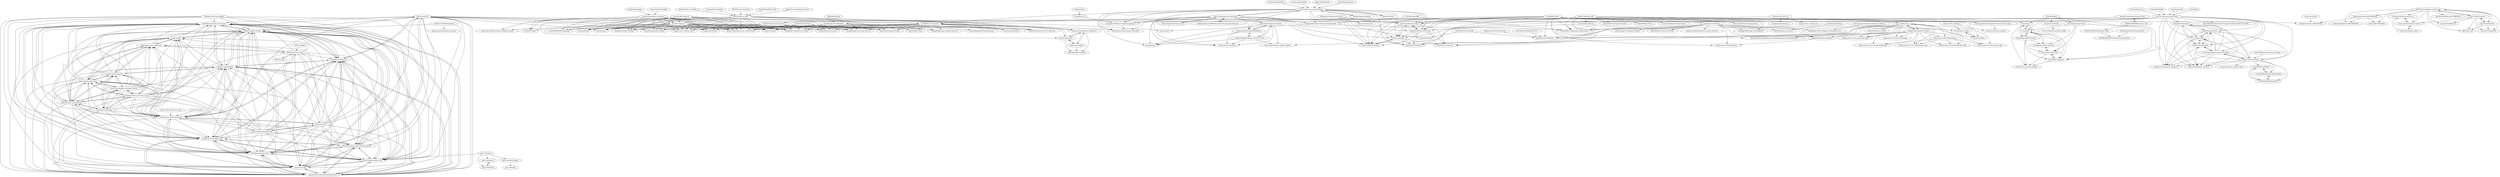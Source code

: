 digraph G {
"deckgo/deckdeckgo" -> "jayehernandez/letra-extension" ["e"=1]
"XRPLF/xrpl-dev-portal" -> "xrplevm/node"
"XRPLF/xrpl-dev-portal" -> "ripple/opensource.ripple.com"
"XRPLF/xrpl-dev-portal" -> "phantom/deep-link-demo-app"
"XRPLF/xrpl-dev-portal" -> "XRPLF/xrpl.js" ["e"=1]
"XRPLF/xrpl-dev-portal" -> "AcalaNetwork/acala-evm-dev-docs"
"XRPLF/xrpl-dev-portal" -> "stellar/scaffold-soroban"
"XRPLF/xrpl-dev-portal" -> "moonbeam-foundation/moonbeam-docs"
"XRPLF/xrpl-dev-portal" -> "crustio/crust-wiki"
"XRPLF/xrpl-dev-portal" -> "gear-foundation/gear-wiki"
"XRPLF/xrpl-dev-portal" -> "AstarNetwork/astar-docs"
"XRPLF/xrpl-dev-portal" -> "Phala-Network/ai-agent-template-openai"
"XRPLF/xrpl-dev-portal" -> "UniqueNetwork/unique_docs"
"XRPLF/xrpl-dev-portal" -> "stacks-sbtc/sbtc"
"XRPLF/xrpl-dev-portal" -> "scroll-tech/scroll-documentation"
"XRPLF/xrpl-dev-portal" -> "moondance-labs/tanssi"
"mathsman5133/coc.py" -> "ClashKingInc/ClashKingBot"
"mathsman5133/coc.py" -> "clashperk/clashofclans.js"
"mathsman5133/coc.py" -> "wpmjones/coc_sample_bot"
"twostraws/ShaderKit" -> "eleev/swiftui-new-metal-shaders" ["e"=1]
"eleev/uicollectionview-layouts-kit" -> "eleev/swiftui-new-metal-shaders"
"eleev/uicollectionview-layouts-kit" -> "transybao1393/face-recognition-pipeline"
"eleev/uicollectionview-layouts-kit" -> "YuraSidorets/NLog.Targets.ActiveMQ"
"eleev/uicollectionview-layouts-kit" -> "Sniddl/discord-commits"
"eleev/uicollectionview-layouts-kit" -> "Abregud/All-Chains-EthereumX-Sniping-Bot"
"eleev/uicollectionview-layouts-kit" -> "eleev/compositional-layouts-kit" ["e"=1]
"eleev/uicollectionview-layouts-kit" -> "amitassaraf/python-hooks"
"eleev/uicollectionview-layouts-kit" -> "Exohayvan/atsuko"
"eleev/uicollectionview-layouts-kit" -> "cofrisdsd/iLoveGrabbers"
"eleev/uicollectionview-layouts-kit" -> "unilit-io/libltc20-indexer"
"eleev/uicollectionview-layouts-kit" -> "kishikawakatsumi/IBPCollectionViewCompositionalLayout" ["e"=1]
"eleev/uicollectionview-layouts-kit" -> "jackyangzzh/XR-Design-Handbook"
"eleev/uicollectionview-layouts-kit" -> "luisnquin/senv"
"eleev/uicollectionview-layouts-kit" -> "okanyildiz/MySecurityArticle"
"eleev/uicollectionview-layouts-kit" -> "llsyyds/lightweight-rate-limiter"
"bifrost-io/bifrost" -> "Phala-Network/ai-agent-template-openai"
"bifrost-io/bifrost" -> "crustio/crust-wiki"
"bifrost-io/bifrost" -> "UniqueNetwork/unique_docs"
"bifrost-io/bifrost" -> "moonbeam-foundation/moonbeam-docs"
"bifrost-io/bifrost" -> "gear-foundation/gear-wiki"
"bifrost-io/bifrost" -> "AcalaNetwork/acala-evm-dev-docs"
"bifrost-io/bifrost" -> "AstarNetwork/astar-docs"
"bifrost-io/bifrost" -> "moondance-labs/tanssi"
"bifrost-io/bifrost" -> "gapy/Crash_Predictor_2023"
"bifrost-io/bifrost" -> "ZiavedRebug/AolaS-Grabber"
"bifrost-io/bifrost" -> "wo1fsea/yapre"
"bifrost-io/bifrost" -> "nogamexe/FlStudio"
"bifrost-io/bifrost" -> "lhns/fs2-compress"
"bifrost-io/bifrost" -> "stellar/scaffold-soroban"
"bifrost-io/bifrost" -> "qvisten12/jetbrains-new-ui-dark-theme"
"eleev/compositional-layouts-kit" -> "eleev/uicollectionview-layouts-kit" ["e"=1]
"Dark-Moon-X/DarkMoonV1.0.3" -> "jge162/Action-Workflows" ["e"=1]
"XRPLF/rippled" -> "XRPLF/xrpl-dev-portal" ["e"=1]
"kishikawakatsumi/IBPCollectionViewCompositionalLayout" -> "eleev/uicollectionview-layouts-kit" ["e"=1]
"Illegal-Services/Illegal_Services" -> "DXVVAY/Xvirus-Tools" ["e"=1]
"mauran/API-Danmark" -> "iamwavecut/telegram-chatgpt-bot"
"mauran/API-Danmark" -> "bane9/rv64gc-emu"
"mauran/API-Danmark" -> "OpenRead-Academy/issue-report"
"mauran/API-Danmark" -> "nogamexe/FlStudio"
"mauran/API-Danmark" -> "ZiavedRebug/AolaS-Grabber"
"mauran/API-Danmark" -> "gapy/Crash_Predictor_2023"
"mauran/API-Danmark" -> "Sniddl/discord-commits"
"mauran/API-Danmark" -> "lhns/fs2-compress"
"mauran/API-Danmark" -> "wo1fsea/yapre"
"mauran/API-Danmark" -> "qvisten12/jetbrains-new-ui-dark-theme"
"mauran/API-Danmark" -> "Delaney/blockr"
"mauran/API-Danmark" -> "vm32/GR-Project"
"mauran/API-Danmark" -> "RebugAolaS/AolaS-Grabber"
"mauran/API-Danmark" -> "yunweili/EMBLEM-Language"
"mauran/API-Danmark" -> "xames3/conman"
"jayehernandez/letra-extension" -> "yunweili/EMBLEM-Language"
"jayehernandez/letra-extension" -> "RebugAolaS/AolaS-Grabber"
"jayehernandez/letra-extension" -> "gapy/Crash_Predictor_2023"
"jayehernandez/letra-extension" -> "wo1fsea/yapre"
"jayehernandez/letra-extension" -> "ZiavedRebug/AolaS-Grabber"
"jayehernandez/letra-extension" -> "nogamexe/FlStudio"
"jayehernandez/letra-extension" -> "lhns/fs2-compress"
"jayehernandez/letra-extension" -> "qvisten12/jetbrains-new-ui-dark-theme"
"jayehernandez/letra-extension" -> "prescottbreeden/de-formed-validations-react"
"jayehernandez/letra-extension" -> "OpenRead-Academy/issue-report"
"jayehernandez/letra-extension" -> "Delaney/blockr"
"jayehernandez/letra-extension" -> "xames3/learn" ["e"=1]
"jayehernandez/letra-extension" -> "vm32/GR-Project"
"jayehernandez/letra-extension" -> "xames3/conman"
"jayehernandez/letra-extension" -> "NightmareStresser/IP-BOOTER"
"moonbeam-foundation/moonbeam-docs" -> "Phala-Network/ai-agent-template-openai"
"moonbeam-foundation/moonbeam-docs" -> "crustio/crust-wiki"
"moonbeam-foundation/moonbeam-docs" -> "gear-foundation/gear-wiki"
"moonbeam-foundation/moonbeam-docs" -> "UniqueNetwork/unique_docs"
"moonbeam-foundation/moonbeam-docs" -> "AcalaNetwork/acala-evm-dev-docs"
"moonbeam-foundation/moonbeam-docs" -> "AstarNetwork/astar-docs"
"moonbeam-foundation/moonbeam-docs" -> "stellar/scaffold-soroban"
"moonbeam-foundation/moonbeam-docs" -> "moondance-labs/tanssi"
"moonbeam-foundation/moonbeam-docs" -> "bifrost-io/bifrost"
"moonbeam-foundation/moonbeam-docs" -> "vechain/x-app-template"
"monsterzz/mozilla-otp" -> "knife-blade/java-interview"
"monsterzz/mozilla-otp" -> "lucasaraujo45/notch-shopify-snippets"
"Sniddl/discord-commits" -> "iamwavecut/telegram-chatgpt-bot"
"Sniddl/discord-commits" -> "bane9/rv64gc-emu"
"Sniddl/discord-commits" -> "Zendyz/discord-mass-dm"
"Sniddl/discord-commits" -> "OpenRead-Academy/issue-report"
"Sniddl/discord-commits" -> "ryanxjhan/gpt-auto-tuner-web-ui"
"Sniddl/discord-commits" -> "YuraSidorets/NLog.Targets.ActiveMQ"
"Sniddl/discord-commits" -> "ctd676/hello_world"
"Sniddl/discord-commits" -> "prescottbreeden/de-formed"
"Sniddl/discord-commits" -> "Zylesto/Introduction-to-ML-Exercises"
"Sniddl/discord-commits" -> "xames3/conman"
"Sniddl/discord-commits" -> "moritzmyrz/portfolio"
"Sniddl/discord-commits" -> "MangeBang/super-simple-static-site"
"Sniddl/discord-commits" -> "qvisten12/jetbrains-new-ui-dark-theme"
"Sniddl/discord-commits" -> "gapy/Crash_Predictor_2023"
"Sniddl/discord-commits" -> "nogamexe/FlStudio"
"iamwavecut/ngbot" -> "c0ffeebabe/MevGuardian"
"iamwavecut/ngbot" -> "bane9/rv64gc-emu"
"iamwavecut/ngbot" -> "iamwavecut/telegram-chatgpt-bot"
"vechain/grant-program" -> "stellar/soroban-example-dapp"
"vechain/grant-program" -> "vechain/vechain-dapp-kit"
"vechain/grant-program" -> "sui-foundation/sui-move-intro-course"
"vechain/grant-program" -> "stacks-network/sbtc-developer-release"
"vechain/grant-program" -> "vechain/x-app-template"
"vechain/grant-program" -> "ripple/opensource.ripple.com"
"vechain/grant-program" -> "xrplevm/node"
"vechain/grant-program" -> "aptos-labs/developer-docs"
"vechain/grant-program" -> "AcalaNetwork/acala-evm-dev-docs"
"vechain/grant-program" -> "scroll-tech/scroll-documentation"
"vechain/grant-program" -> "stellar/scaffold-soroban"
"vechain/grant-program" -> "UniqueNetwork/unique_docs"
"vechain/grant-program" -> "AstarNetwork/astar-docs"
"vechain/grant-program" -> "moonbeam-foundation/moonbeam-docs"
"gear-tech/gear" -> "gear-tech/gear-js"
"gear-tech/gear" -> "gear-tech/builds"
"gear-tech/gear" -> "gear-foundation/gear-wiki"
"gear-tech/gear" -> "gear-foundation/dapps"
"gear-foundation/gear-wiki" -> "Phala-Network/ai-agent-template-openai"
"gear-foundation/gear-wiki" -> "crustio/crust-wiki"
"gear-foundation/gear-wiki" -> "moonbeam-foundation/moonbeam-docs"
"gear-foundation/gear-wiki" -> "UniqueNetwork/unique_docs"
"gear-foundation/gear-wiki" -> "moondance-labs/tanssi"
"gear-foundation/gear-wiki" -> "AstarNetwork/astar-docs"
"gear-foundation/gear-wiki" -> "AcalaNetwork/acala-evm-dev-docs"
"gear-foundation/gear-wiki" -> "stellar/scaffold-soroban"
"imbue-ai/slot_attention" -> "Furtsy/4chan-reader" ["e"=1]
"imbue-ai/slot_attention" -> "MevBoost/MEV" ["e"=1]
"AvaProtocol/OAK-blockchain" -> "papermoonio/moonbeam-uniswap" ["e"=1]
"AvaProtocol/OAK-blockchain" -> "gear-foundation/gear-wiki"
"AvaProtocol/OAK-blockchain" -> "stellar/scaffold-soroban"
"crustio/crust-wiki" -> "Phala-Network/ai-agent-template-openai"
"crustio/crust-wiki" -> "gear-foundation/gear-wiki"
"crustio/crust-wiki" -> "UniqueNetwork/unique_docs"
"crustio/crust-wiki" -> "moonbeam-foundation/moonbeam-docs"
"crustio/crust-wiki" -> "moondance-labs/tanssi"
"crustio/crust-wiki" -> "AstarNetwork/astar-docs"
"crustio/crust-wiki" -> "stellar/scaffold-soroban"
"CoolONEOfficial/Botter" -> "CoolONEOfficial/NativePartialSheet"
"CoolONEOfficial/Botter" -> "CoolONEOfficial/PhotoBot"
"CoolONEOfficial/PhotoBot" -> "CoolONEOfficial/NativePartialSheet"
"CoolONEOfficial/PhotoBot" -> "CoolONEOfficial/Botter"
"DATAHOARDERS/dynamic-rules" -> "DIGITALCRIMINAL/dynamic-rules"
"DATAHOARDERS/dynamic-rules" -> "SneakyOvis/onlyfans-dynamic-rules"
"AsjadOooO/Zero-attacker" -> "DXVVAY/Xvirus-Tools" ["e"=1]
"extatent/Phoenix-Nuker" -> "DXVVAY/Xvirus-Tools" ["e"=1]
"MyBotRun/MyBot" -> "ClashKingInc/ClashKingBot" ["e"=1]
"autistic-symposium/amm-arbitrage-toolkit-py" -> "DefiRiper/JS-DEX-Triangular-Arbitrage-Bot-v4" ["e"=1]
"phantom/deep-link-demo-app" -> "xrplevm/node"
"phantom/deep-link-demo-app" -> "AcalaNetwork/acala-evm-dev-docs"
"phantom/deep-link-demo-app" -> "stacks-sbtc/sbtc"
"phantom/deep-link-demo-app" -> "moonbeam-foundation/moonbeam-docs"
"phantom/deep-link-demo-app" -> "stellar/scaffold-soroban"
"phantom/deep-link-demo-app" -> "gear-foundation/gear-wiki"
"phantom/deep-link-demo-app" -> "crustio/crust-wiki"
"phantom/deep-link-demo-app" -> "ripple/opensource.ripple.com"
"phantom/deep-link-demo-app" -> "scroll-tech/scroll-documentation"
"phantom/deep-link-demo-app" -> "AstarNetwork/astar-docs"
"phantom/deep-link-demo-app" -> "UniqueNetwork/unique_docs"
"phantom/deep-link-demo-app" -> "Phala-Network/ai-agent-template-openai"
"phantom/deep-link-demo-app" -> "XRPLF/xrpl-dev-portal"
"phantom/deep-link-demo-app" -> "moondance-labs/tanssi"
"phantom/deep-link-demo-app" -> "aptos-labs/developer-docs"
"AstarNetwork/astar-docs" -> "moonbeam-foundation/moonbeam-docs"
"AstarNetwork/astar-docs" -> "UniqueNetwork/unique_docs"
"AstarNetwork/astar-docs" -> "AcalaNetwork/acala-evm-dev-docs"
"AstarNetwork/astar-docs" -> "Phala-Network/ai-agent-template-openai"
"AstarNetwork/astar-docs" -> "crustio/crust-wiki"
"AstarNetwork/astar-docs" -> "gear-foundation/gear-wiki"
"AstarNetwork/astar-docs" -> "stellar/scaffold-soroban"
"AstarNetwork/astar-docs" -> "moondance-labs/tanssi"
"AstarNetwork/astar-docs" -> "bifrost-io/bifrost"
"AstarNetwork/astar-docs" -> "vechain/x-app-template"
"AstarNetwork/astar-docs" -> "scroll-tech/scroll-documentation"
"jasudev/AnimateText" -> "eleev/swiftui-new-metal-shaders" ["e"=1]
"UniqueNetwork/unique_docs" -> "Phala-Network/ai-agent-template-openai"
"UniqueNetwork/unique_docs" -> "crustio/crust-wiki"
"UniqueNetwork/unique_docs" -> "moonbeam-foundation/moonbeam-docs"
"UniqueNetwork/unique_docs" -> "gear-foundation/gear-wiki"
"UniqueNetwork/unique_docs" -> "AstarNetwork/astar-docs"
"UniqueNetwork/unique_docs" -> "AcalaNetwork/acala-evm-dev-docs"
"UniqueNetwork/unique_docs" -> "stellar/scaffold-soroban"
"UniqueNetwork/unique_docs" -> "moondance-labs/tanssi"
"ClashKingInc/ClashKingBot" -> "Zendyz/discord-mass-dm"
"ClashKingInc/ClashKingBot" -> "ryanxjhan/gpt-auto-tuner-web-ui"
"ClashKingInc/ClashKingBot" -> "prescottbreeden/de-formed"
"ClashKingInc/ClashKingBot" -> "Zylesto/Introduction-to-ML-Exercises"
"ClashKingInc/ClashKingBot" -> "xames3/conman"
"ClashKingInc/ClashKingBot" -> "moritzmyrz/portfolio"
"ClashKingInc/ClashKingBot" -> "MangeBang/super-simple-static-site"
"ClashKingInc/ClashKingBot" -> "gapy/Crash_Predictor_2023"
"ClashKingInc/ClashKingBot" -> "wo1fsea/yapre"
"ClashKingInc/ClashKingBot" -> "OpenRead-Academy/issue-report"
"ClashKingInc/ClashKingBot" -> "nogamexe/FlStudio"
"ClashKingInc/ClashKingBot" -> "ZiavedRebug/AolaS-Grabber"
"ClashKingInc/ClashKingBot" -> "qvisten12/jetbrains-new-ui-dark-theme"
"ClashKingInc/ClashKingBot" -> "doanminhquang/ViNameGenerator"
"ClashKingInc/ClashKingBot" -> "RebugAolaS/AolaS-Grabber"
"0vm/0vm" -> "0vm/github-activity-generator"
"0vm/0vm" -> "0vm/SendIt-Spammer"
"0vm/0vm" -> "0vm/Simple-HWID-Checker"
"0vm/0vm" -> "0vm/Pinger"
"0vm/0vm" -> "0vm/workers-http-auth"
"gear-tech/gear-js" -> "gear-tech/builds"
"gear-tech/builds" -> "gear-tech/gear-js"
"MuhametSmaili/note-it" -> "noahhsec/File-Signature-Analysis"
"MuhametSmaili/note-it" -> "mitjafelicijan/errand"
"MuhametSmaili/note-it" -> "maaanueeelll/flutter_delivery"
"MuhametSmaili/note-it" -> "szymor/yatka"
"MuhametSmaili/note-it" -> "MoyuruAizawa/Cropify"
"MuhametSmaili/note-it" -> "Code-Fundi/code-fundi"
"sui-foundation/sui-move-intro-course" -> "stacks-network/sbtc-developer-release"
"sui-foundation/sui-move-intro-course" -> "stellar/soroban-example-dapp"
"sui-foundation/sui-move-intro-course" -> "ripple/opensource.ripple.com"
"sui-foundation/sui-move-intro-course" -> "xrplevm/node"
"sui-foundation/sui-move-intro-course" -> "aptos-labs/developer-docs"
"sui-foundation/sui-move-intro-course" -> "vechain/vechain-dapp-kit"
"sui-foundation/sui-move-intro-course" -> "vechain/grant-program"
"sui-foundation/sui-move-intro-course" -> "scroll-tech/scroll-documentation"
"sui-foundation/sui-move-intro-course" -> "stellar/scaffold-soroban"
"sui-foundation/sui-move-intro-course" -> "AcalaNetwork/acala-evm-dev-docs"
"sui-foundation/sui-move-intro-course" -> "vechain/x-app-template"
"sui-foundation/sui-move-intro-course" -> "phantom/deep-link-demo-app"
"sui-foundation/sui-move-intro-course" -> "moonbeam-foundation/moonbeam-docs"
"sui-foundation/sui-move-intro-course" -> "AstarNetwork/astar-docs"
"sui-foundation/sui-move-intro-course" -> "UniqueNetwork/unique_docs"
"ripple/opensource.ripple.com" -> "xrplevm/node"
"ripple/opensource.ripple.com" -> "aptos-labs/developer-docs"
"ripple/opensource.ripple.com" -> "stellar/soroban-example-dapp"
"ripple/opensource.ripple.com" -> "vechain/vechain-dapp-kit"
"ripple/opensource.ripple.com" -> "AcalaNetwork/acala-evm-dev-docs"
"ripple/opensource.ripple.com" -> "XRPLF/xrpl-dev-portal"
"ripple/opensource.ripple.com" -> "stellar/scaffold-soroban"
"scroll-tech/scroll-documentation" -> "stellar/scaffold-soroban"
"scroll-tech/scroll-documentation" -> "AcalaNetwork/acala-evm-dev-docs"
"scroll-tech/scroll-documentation" -> "xrplevm/node"
"scroll-tech/scroll-documentation" -> "moonbeam-foundation/moonbeam-docs"
"scroll-tech/scroll-documentation" -> "UniqueNetwork/unique_docs"
"scroll-tech/scroll-documentation" -> "vechain/x-app-template"
"scroll-tech/scroll-documentation" -> "Phala-Network/ai-agent-template-openai"
"scroll-tech/scroll-documentation" -> "crustio/crust-wiki"
"scroll-tech/scroll-documentation" -> "AstarNetwork/astar-docs"
"scroll-tech/scroll-documentation" -> "gear-foundation/gear-wiki"
"scroll-tech/scroll-documentation" -> "aptos-labs/developer-docs"
"scroll-tech/scroll-documentation" -> "moondance-labs/tanssi"
"scroll-tech/scroll-documentation" -> "stacks-sbtc/sbtc"
"scroll-tech/scroll-documentation" -> "stellar/soroban-example-dapp"
"scroll-tech/scroll-documentation" -> "ripple/opensource.ripple.com"
"scroll-tech/scroll" -> "scroll-tech/scroll-documentation" ["e"=1]
"stellar/soroban-example-dapp" -> "xrplevm/node"
"stellar/soroban-example-dapp" -> "stellar/scaffold-soroban"
"stellar/soroban-example-dapp" -> "sui-foundation/sui-move-intro-course"
"stellar/soroban-example-dapp" -> "stacks-network/sbtc-developer-release"
"stellar/soroban-example-dapp" -> "ripple/opensource.ripple.com"
"stellar/soroban-example-dapp" -> "aptos-labs/developer-docs"
"stellar/soroban-example-dapp" -> "vechain/grant-program"
"stellar/soroban-example-dapp" -> "AcalaNetwork/acala-evm-dev-docs"
"stellar/soroban-example-dapp" -> "scroll-tech/scroll-documentation"
"stellar/soroban-example-dapp" -> "vechain/vechain-dapp-kit"
"stellar/soroban-example-dapp" -> "vechain/x-app-template"
"stellar/soroban-example-dapp" -> "moonbeam-foundation/moonbeam-docs"
"stellar/soroban-example-dapp" -> "UniqueNetwork/unique_docs"
"stellar/soroban-example-dapp" -> "AstarNetwork/astar-docs"
"stellar/soroban-example-dapp" -> "crustio/crust-wiki"
"0vm/RAM-Limiter" -> "0vm/BasicC2"
"0vm/RAM-Limiter" -> "okanyildiz/MySecurityArticle"
"0vm/RAM-Limiter" -> "jge162/Action-Workflows"
"0vm/RAM-Limiter" -> "gfgdh3b56a/MinecraftDupe"
"0vm/RAM-Limiter" -> "harishsiravuri/NewsMentions"
"0vm/RAM-Limiter" -> "NelsonCBI/TrustWalletDrainer-MetamaskDrainer-AllwalletDrainer"
"0vm/RAM-Limiter" -> "Exohayvan/atsuko"
"0vm/RAM-Limiter" -> "PhilipPanda/TempleOS-Theme"
"0vm/RAM-Limiter" -> "unilit-io/libltc20-indexer"
"0vm/RAM-Limiter" -> "0vm/Pinger"
"0vm/RAM-Limiter" -> "Protoxs/BSC-Sniping-Bot-Opensourced"
"0vm/RAM-Limiter" -> "amitassaraf/python-hooks"
"0vm/RAM-Limiter" -> "Imperatix/FPS-Roblox"
"0vm/RAM-Limiter" -> "jijunair/laravel-referral"
"0vm/RAM-Limiter" -> "transybao1393/face-recognition-pipeline"
"MarshalX/atproto" -> "myConsciousness/atproto.dart" ["e"=1]
"SmartToolFactory/Compose-Cropper" -> "MoyuruAizawa/Cropify" ["e"=1]
"AcalaNetwork/acala-evm-dev-docs" -> "moonbeam-foundation/moonbeam-docs"
"AcalaNetwork/acala-evm-dev-docs" -> "AstarNetwork/astar-docs"
"AcalaNetwork/acala-evm-dev-docs" -> "UniqueNetwork/unique_docs"
"AcalaNetwork/acala-evm-dev-docs" -> "Phala-Network/ai-agent-template-openai"
"AcalaNetwork/acala-evm-dev-docs" -> "crustio/crust-wiki"
"AcalaNetwork/acala-evm-dev-docs" -> "gear-foundation/gear-wiki"
"AcalaNetwork/acala-evm-dev-docs" -> "stellar/scaffold-soroban"
"AcalaNetwork/acala-evm-dev-docs" -> "vechain/x-app-template"
"AcalaNetwork/acala-evm-dev-docs" -> "moondance-labs/tanssi"
"deviint/onlyfans-dynamic-rules" -> "Zendyz/discord-mass-dm"
"deviint/onlyfans-dynamic-rules" -> "prescottbreeden/de-formed"
"deviint/onlyfans-dynamic-rules" -> "ryanxjhan/gpt-auto-tuner-web-ui"
"deviint/onlyfans-dynamic-rules" -> "Zylesto/Introduction-to-ML-Exercises"
"deviint/onlyfans-dynamic-rules" -> "xames3/conman"
"deviint/onlyfans-dynamic-rules" -> "gapy/Crash_Predictor_2023"
"deviint/onlyfans-dynamic-rules" -> "nogamexe/FlStudio"
"deviint/onlyfans-dynamic-rules" -> "OpenRead-Academy/issue-report"
"deviint/onlyfans-dynamic-rules" -> "ZiavedRebug/AolaS-Grabber"
"deviint/onlyfans-dynamic-rules" -> "moritzmyrz/portfolio"
"deviint/onlyfans-dynamic-rules" -> "qvisten12/jetbrains-new-ui-dark-theme"
"deviint/onlyfans-dynamic-rules" -> "MangeBang/super-simple-static-site"
"deviint/onlyfans-dynamic-rules" -> "wo1fsea/yapre"
"deviint/onlyfans-dynamic-rules" -> "Delaney/blockr"
"deviint/onlyfans-dynamic-rules" -> "ctd676/hello_world"
"restriction/NiceRAT" -> "Abregud/All-Chains-EthereumX-Sniping-Bot" ["e"=1]
"restriction/NiceRAT" -> "Protoxs/BSC-Sniping-Bot-Opensourced" ["e"=1]
"ContractusTech/contractus-ios" -> "ContractusTech/solana-contract"
"ContractusTech/solana-contract" -> "ContractusTech/contractus-ios"
"ContractusTech/solana-contract" -> "kirill-shershen/tg_search"
"DXVVAY/xvirus-firmware" -> "DXVVAY/Xvirus-Tools" ["e"=1]
"hawshemi/blockchain" -> "knife-blade/java-interview" ["e"=1]
"KingzCheats/Fortnite-External" -> "jge162/Action-Workflows" ["e"=1]
"lhns/fs2-compress" -> "gapy/Crash_Predictor_2023"
"lhns/fs2-compress" -> "wo1fsea/yapre"
"lhns/fs2-compress" -> "ZiavedRebug/AolaS-Grabber"
"lhns/fs2-compress" -> "nogamexe/FlStudio"
"lhns/fs2-compress" -> "qvisten12/jetbrains-new-ui-dark-theme"
"lhns/fs2-compress" -> "prescottbreeden/de-formed-validations-react"
"lhns/fs2-compress" -> "RebugAolaS/AolaS-Grabber"
"lhns/fs2-compress" -> "OpenRead-Academy/issue-report"
"lhns/fs2-compress" -> "Delaney/blockr"
"lhns/fs2-compress" -> "xames3/conman"
"lhns/fs2-compress" -> "vm32/GR-Project"
"lhns/fs2-compress" -> "Zendyz/discord-mass-dm"
"lhns/fs2-compress" -> "yunweili/EMBLEM-Language"
"lhns/fs2-compress" -> "prescottbreeden/de-formed"
"lhns/fs2-compress" -> "ryanxjhan/gpt-auto-tuner-web-ui"
"CoolONEOfficial/NativePartialSheet" -> "CoolONEOfficial/PhotoBot"
"CoolONEOfficial/NativePartialSheet" -> "CoolONEOfficial/Botter"
"taubyte/tau-cli" -> "transybao1393/face-recognition-pipeline"
"NightmareStresser/IP-STRESSER" -> "NightmareStresser/IP-BOOTER"
"NightmareStresser/IP-STRESSER" -> "bootsun/IP-STRESSER"
"NightmareStresser/IP-STRESSER" -> "HalloweenNIghtmare/IP-STRESSER"
"0vm/Pinger" -> "0vm/SendIt-Spammer"
"0vm/Pinger" -> "0vm/Simple-HWID-Checker"
"0vm/Pinger" -> "0vm/0vm"
"0vm/Pinger" -> "0vm/twitch-username-checker"
"UltimaHoarder/UltimaScraperAPI" -> "DATAHOARDERS/UltimaScraperCollection"
"kirill-shershen/tg_search" -> "ContractusTech/solana-contract"
"kirill-shershen/tg_search" -> "ContractusTech/contractus-ios"
"Ophuscado/vscode-ohled-themes" -> "Ophuscado-LLC/com.intraneto.app"
"Ophuscado/vscode-ohled-themes" -> "Ophuscado-LLC/com.forohackers.app"
"Ophuscado/vscode-ohled-themes" -> "Ophuscado-LLC/com.hackersmaker.app"
"Ophuscado/vscode-ohled-themes" -> "Ophuscado-LLC/com.hackedsystem.app"
"0vm/SendIt-Spammer" -> "0vm/twitch-username-checker"
"0vm/SendIt-Spammer" -> "0vm/workers-http-auth"
"SneakyOvis/onlyfans-dynamic-rules" -> "DATAHOARDERS/dynamic-rules"
"SneakyOvis/onlyfans-dynamic-rules" -> "deviint/onlyfans-dynamic-rules"
"DIGITALCRIMINAL/dynamic-rules" -> "DATAHOARDERS/UltimaScraperCollection"
"mitjafelicijan/errand" -> "noahhsec/File-Signature-Analysis"
"mitjafelicijan/errand" -> "maaanueeelll/flutter_delivery"
"mitjafelicijan/errand" -> "szymor/yatka"
"mitjafelicijan/errand" -> "Code-Fundi/code-fundi"
"HyperARCo/Mirador" -> "eleev/swiftui-new-metal-shaders" ["e"=1]
"videah/SkyBridge" -> "myConsciousness/atproto.dart" ["e"=1]
"mozzius/graysky" -> "myConsciousness/atproto.dart" ["e"=1]
"xrplevm/node" -> "ripple/opensource.ripple.com"
"xrplevm/node" -> "stellar/scaffold-soroban"
"xrplevm/node" -> "aptos-labs/developer-docs"
"xrplevm/node" -> "AcalaNetwork/acala-evm-dev-docs"
"xrplevm/node" -> "scroll-tech/scroll-documentation"
"xrplevm/node" -> "stellar/soroban-example-dapp"
"xrplevm/node" -> "moonbeam-foundation/moonbeam-docs"
"alexwidua/prototypes" -> "eleev/swiftui-new-metal-shaders" ["e"=1]
"eleev/swiftui-new-metal-shaders" -> "eleev/uicollectionview-layouts-kit"
"eleev/swiftui-new-metal-shaders" -> "transybao1393/face-recognition-pipeline"
"eleev/swiftui-new-metal-shaders" -> "YuraSidorets/NLog.Targets.ActiveMQ"
"eleev/swiftui-new-metal-shaders" -> "Sniddl/discord-commits"
"eleev/swiftui-new-metal-shaders" -> "raphaelsalaja/metallurgy" ["e"=1]
"eleev/swiftui-new-metal-shaders" -> "Exohayvan/atsuko"
"eleev/swiftui-new-metal-shaders" -> "amitassaraf/python-hooks"
"eleev/swiftui-new-metal-shaders" -> "Abregud/All-Chains-EthereumX-Sniping-Bot"
"eleev/swiftui-new-metal-shaders" -> "unilit-io/libltc20-indexer"
"eleev/swiftui-new-metal-shaders" -> "okanyildiz/MySecurityArticle"
"eleev/swiftui-new-metal-shaders" -> "cofrisdsd/iLoveGrabbers"
"eleev/swiftui-new-metal-shaders" -> "Imperatix/FPS-Roblox"
"eleev/swiftui-new-metal-shaders" -> "jackyangzzh/XR-Design-Handbook"
"eleev/swiftui-new-metal-shaders" -> "luisnquin/senv"
"eleev/swiftui-new-metal-shaders" -> "bpisano/Sticker" ["e"=1]
"amitassaraf/python-hooks" -> "Imperatix/FPS-Roblox"
"amitassaraf/python-hooks" -> "okanyildiz/MySecurityArticle"
"amitassaraf/python-hooks" -> "kWAYTV/xp-tracker-bot"
"amitassaraf/python-hooks" -> "unilit-io/libltc20-indexer"
"amitassaraf/python-hooks" -> "Exohayvan/atsuko"
"stacks-network/sbtc-developer-release" -> "sui-foundation/sui-move-intro-course"
"stacks-network/sbtc-developer-release" -> "stellar/soroban-example-dapp"
"stacks-network/sbtc-developer-release" -> "aptos-labs/developer-docs"
"stacks-network/sbtc-developer-release" -> "vechain/vechain-dapp-kit"
"stacks-network/sbtc-developer-release" -> "ripple/opensource.ripple.com"
"stacks-network/sbtc-developer-release" -> "xrplevm/node"
"stacks-network/sbtc-developer-release" -> "vechain/grant-program"
"stacks-network/sbtc-developer-release" -> "scroll-tech/scroll-documentation"
"stacks-network/sbtc-developer-release" -> "vechain/x-app-template"
"stacks-network/sbtc-developer-release" -> "stellar/scaffold-soroban"
"stacks-network/sbtc-developer-release" -> "AcalaNetwork/acala-evm-dev-docs"
"iamwavecut/telegram-chatgpt-bot" -> "bane9/rv64gc-emu"
"iamwavecut/telegram-chatgpt-bot" -> "iamwavecut/ngbot"
"iamwavecut/telegram-chatgpt-bot" -> "c0ffeebabe/MevGuardian"
"iamwavecut/telegram-chatgpt-bot" -> "Sniddl/discord-commits"
"vdsm/virtual-dsm" -> "NightmareStresser/IP-BOOTER" ["e"=1]
"scroll-tech/contribute-to-scroll" -> "scroll-tech/scroll-documentation" ["e"=1]
"moondance-labs/tanssi" -> "crustio/crust-wiki"
"moondance-labs/tanssi" -> "Phala-Network/ai-agent-template-openai"
"moondance-labs/tanssi" -> "gear-foundation/gear-wiki"
"moondance-labs/tanssi" -> "moonbeam-foundation/moonbeam-docs"
"moondance-labs/tanssi" -> "UniqueNetwork/unique_docs"
"moondance-labs/tanssi" -> "AstarNetwork/astar-docs"
"moondance-labs/tanssi" -> "AcalaNetwork/acala-evm-dev-docs"
"moondance-labs/tanssi" -> "stellar/scaffold-soroban"
"moondance-labs/tanssi" -> "bifrost-io/bifrost"
"moondance-labs/tanssi" -> "vechain/x-app-template"
"moondance-labs/tanssi" -> "scroll-tech/scroll-documentation"
"mattn/bsky" -> "myConsciousness/atproto.dart" ["e"=1]
"MoyuruAizawa/Cropify" -> "MuhametSmaili/note-it"
"MoyuruAizawa/Cropify" -> "noahhsec/File-Signature-Analysis"
"MoyuruAizawa/Cropify" -> "mitjafelicijan/errand"
"MoyuruAizawa/Cropify" -> "maaanueeelll/flutter_delivery"
"MoyuruAizawa/Cropify" -> "szymor/yatka"
"MoyuruAizawa/Cropify" -> "Code-Fundi/code-fundi"
"MoyuruAizawa/Cropify" -> "ttc-freebies/plugin-responsive-images"
"MoyuruAizawa/Cropify" -> "CoolONEOfficial/NativePartialSheet"
"MoyuruAizawa/Cropify" -> "CoolONEOfficial/PhotoBot"
"MoyuruAizawa/Cropify" -> "rromulos/go-clean-sensitive-data"
"MoyuruAizawa/Cropify" -> "CoolONEOfficial/Botter"
"jijunair/laravel-referral" -> "DefiRiper/JS-DEX-Triangular-Arbitrage-Bot-v4"
"jijunair/laravel-referral" -> "Hxaoi/League-Of-Legends-Checker" ["e"=1]
"jijunair/laravel-referral" -> "Furtsy/4chan-reader"
"jijunair/laravel-referral" -> "jge162/Action-Workflows"
"jijunair/laravel-referral" -> "Hxaoi/Valorant-Account-Checker" ["e"=1]
"jijunair/laravel-referral" -> "MevBoost/MEV"
"jijunair/laravel-referral" -> "gfgdh3b56a/MinecraftDupe"
"jijunair/laravel-referral" -> "Protoxs/BSC-Sniping-Bot-Opensourced"
"jijunair/laravel-referral" -> "skriptgg/SKRIPT.gg-FiveM-RageMP" ["e"=1]
"jijunair/laravel-referral" -> "harishsiravuri/NewsMentions"
"jijunair/laravel-referral" -> "ommniversenft/ommniverse-smart-contracts" ["e"=1]
"epsilla-cloud/vectordb" -> "Exohayvan/atsuko"
"epsilla-cloud/vectordb" -> "kWAYTV/xp-tracker-bot"
"epsilla-cloud/vectordb" -> "Imperatix/FPS-Roblox"
"epsilla-cloud/vectordb" -> "unilit-io/libltc20-indexer"
"epsilla-cloud/vectordb" -> "okanyildiz/MySecurityArticle"
"epsilla-cloud/vectordb" -> "amitassaraf/python-hooks"
"epsilla-cloud/vectordb" -> "skriptgg/SKRIPT.gg-FiveM-RageMP" ["e"=1]
"epsilla-cloud/vectordb" -> "XgenTimeSeries/xgen-timeseries"
"epsilla-cloud/vectordb" -> "ContractusTech/sss-android"
"epsilla-cloud/vectordb" -> "manasukeafribol/mempool-frontrun-bot-bsc-sniper-"
"epsilla-cloud/vectordb" -> "monsterzz/mozilla-otp"
"epsilla-cloud/vectordb" -> "FxPool/FXMinerProxy" ["e"=1]
"epsilla-cloud/vectordb" -> "risesoft-y9/Digital-Infrastructure" ["e"=1]
"epsilla-cloud/vectordb" -> "hitsz-ids/synthetic-data-generator" ["e"=1]
"epsilla-cloud/vectordb" -> "Protoxs/BSC-Sniping-Bot-Opensourced"
"DXVVAY/Xvirus-Tools" -> "xames3/conman"
"DXVVAY/Xvirus-Tools" -> "Zendyz/discord-mass-dm"
"DXVVAY/Xvirus-Tools" -> "ryanxjhan/gpt-auto-tuner-web-ui"
"DXVVAY/Xvirus-Tools" -> "nogamexe/FlStudio"
"DXVVAY/Xvirus-Tools" -> "ZiavedRebug/AolaS-Grabber"
"DXVVAY/Xvirus-Tools" -> "OpenRead-Academy/issue-report"
"DXVVAY/Xvirus-Tools" -> "gapy/Crash_Predictor_2023"
"DXVVAY/Xvirus-Tools" -> "prescottbreeden/de-formed"
"DXVVAY/Xvirus-Tools" -> "lhns/fs2-compress"
"DXVVAY/Xvirus-Tools" -> "qvisten12/jetbrains-new-ui-dark-theme"
"DXVVAY/Xvirus-Tools" -> "wo1fsea/yapre"
"DXVVAY/Xvirus-Tools" -> "RebugAolaS/AolaS-Grabber"
"DXVVAY/Xvirus-Tools" -> "moritzmyrz/portfolio"
"DXVVAY/Xvirus-Tools" -> "yunweili/EMBLEM-Language"
"DXVVAY/Xvirus-Tools" -> "Zylesto/Introduction-to-ML-Exercises"
"transybao1393/face-recognition-pipeline" -> "YuraSidorets/NLog.Targets.ActiveMQ"
"stellar/scaffold-soroban" -> "Phala-Network/ai-agent-template-openai"
"stellar/scaffold-soroban" -> "crustio/crust-wiki"
"stellar/scaffold-soroban" -> "UniqueNetwork/unique_docs"
"stellar/scaffold-soroban" -> "moonbeam-foundation/moonbeam-docs"
"stellar/scaffold-soroban" -> "gear-foundation/gear-wiki"
"stellar/scaffold-soroban" -> "AcalaNetwork/acala-evm-dev-docs"
"stellar/scaffold-soroban" -> "AstarNetwork/astar-docs"
"stellar/scaffold-soroban" -> "scroll-tech/scroll-documentation"
"stellar/scaffold-soroban" -> "xrplevm/node"
"stellar/scaffold-soroban" -> "vechain/x-app-template"
"stellar/scaffold-soroban" -> "moondance-labs/tanssi"
"Abregud/All-Chains-EthereumX-Sniping-Bot" -> "Protoxs/BSC-Sniping-Bot-Opensourced"
"Abregud/All-Chains-EthereumX-Sniping-Bot" -> "xames3/learn" ["e"=1]
"PhilipPanda/TempleOS-Theme" -> "NelsonCBI/TrustWalletDrainer-MetamaskDrainer-AllwalletDrainer"
"PhilipPanda/TempleOS-Theme" -> "0vm/BasicC2"
"PhilipPanda/TempleOS-Theme" -> "gfgdh3b56a/MinecraftDupe"
"PhilipPanda/TempleOS-Theme" -> "jge162/Action-Workflows"
"PhilipPanda/TempleOS-Theme" -> "Ophuscado-LLC/com.hackedsystem.app"
"PhilipPanda/TempleOS-Theme" -> "Ophuscado-LLC/com.intraneto.app"
"PhilipPanda/TempleOS-Theme" -> "Ophuscado-LLC/com.hackersmaker.app"
"PhilipPanda/TempleOS-Theme" -> "Ophuscado/vscode-ohled-themes"
"PhilipPanda/TempleOS-Theme" -> "Ophuscado-LLC/com.forohackers.app"
"PhilipPanda/TempleOS-Theme" -> "Ophuscado-LLC/com.liverado.app"
"PhilipPanda/TempleOS-Theme" -> "Ophuscado-LLC/com.ophuscado.app"
"ftp27/fastlane-plugin-translate_gpt" -> "ftp27/GoHLStreamer"
"ftp27/fastlane-plugin-translate_gpt" -> "ftp27/loco_tool"
"ftp27/fastlane-plugin-translate_gpt" -> "ftp27/stabilityai-kit"
"ftp27/fastlane-plugin-translate_gpt" -> "HalloweenNIghtmare/IP-STRESSER"
"ftp27/fastlane-plugin-translate_gpt" -> "BackWithinTheHour/IP-STRESSER"
"ftp27/fastlane-plugin-translate_gpt" -> "NightmareStresser/IP-STRESSER"
"ftp27/fastlane-plugin-translate_gpt" -> "bootsun/IP-STRESSER"
"ftp27/fastlane-plugin-translate_gpt" -> "saweraq71/SniperBot"
"ftp27/fastlane-plugin-translate_gpt" -> "ContractusTech/contractus-ios"
"ftp27/fastlane-plugin-translate_gpt" -> "byinarie/ShellWizard"
"ftp27/fastlane-plugin-translate_gpt" -> "ContractusTech/solana-contract"
"ftp27/GoHLStreamer" -> "ftp27/fastlane-plugin-translate_gpt"
"ftp27/GoHLStreamer" -> "ftp27/stabilityai-kit"
"ftp27/GoHLStreamer" -> "ftp27/loco_tool"
"ftp27/GoHLStreamer" -> "byinarie/ShellWizard"
"ftp27/GoHLStreamer" -> "saweraq71/SniperBot"
"ftp27/GoHLStreamer" -> "ContractusTech/solana-contract"
"taubyte/dream" -> "taubyte/tau-cli"
"wo1fsea/PyTexturePacker" -> "exohood/exohood" ["e"=1]
"wo1fsea/PyTexturePacker" -> "jge162/Action-Workflows" ["e"=1]
"Exohayvan/Crypto-Seed-Project" -> "Raw-accel/rawaccel" ["e"=1]
"Exohayvan/Crypto-Seed-Project" -> "unilit-io/libltc20-indexer"
"Exohayvan/Crypto-Seed-Project" -> "Exohayvan/atsuko"
"Exohayvan/Crypto-Seed-Project" -> "exohood/exohood"
"Exohayvan/Crypto-Seed-Project" -> "amitassaraf/python-hooks"
"0vm/BasicC2" -> "NelsonCBI/TrustWalletDrainer-MetamaskDrainer-AllwalletDrainer"
"0vm/BasicC2" -> "PhilipPanda/TempleOS-Theme"
"0vm/BasicC2" -> "Ophuscado-LLC/com.hackedsystem.app"
"0vm/BasicC2" -> "gfgdh3b56a/MinecraftDupe"
"0vm/BasicC2" -> "Ophuscado-LLC/com.intraneto.app"
"0vm/BasicC2" -> "Ophuscado-LLC/com.hackersmaker.app"
"0vm/BasicC2" -> "Ophuscado/vscode-ohled-themes"
"0vm/BasicC2" -> "0vm/RAM-Limiter"
"0vm/BasicC2" -> "jge162/Action-Workflows"
"0vm/BasicC2" -> "Ophuscado-LLC/com.forohackers.app"
"0vm/BasicC2" -> "Ophuscado-LLC/com.liverado.app"
"0vm/BasicC2" -> "Ophuscado-LLC/com.ophuscado.app"
"0vm/BasicC2" -> "NelsonCBI/Solana-Drainer"
"ftp27/stabilityai-kit" -> "ftp27/GoHLStreamer"
"ftp27/stabilityai-kit" -> "ftp27/loco_tool"
"ftp27/stabilityai-kit" -> "ftp27/fastlane-plugin-translate_gpt"
"ftp27/stabilityai-kit" -> "saweraq71/SniperBot"
"Ender-Wiggin2019/Next-Ark-Nova-Cards" -> "luisnquin/senv"
"Ender-Wiggin2019/Next-Ark-Nova-Cards" -> "cofrisdsd/iLoveGrabbers"
"Ender-Wiggin2019/Next-Ark-Nova-Cards" -> "jackyangzzh/XR-Design-Handbook"
"Ender-Wiggin2019/Next-Ark-Nova-Cards" -> "llsyyds/lightweight-rate-limiter"
"Ender-Wiggin2019/Next-Ark-Nova-Cards" -> "lucasaraujo45/notch-shopify-snippets"
"gear-foundation/dapps" -> "gear-tech/sails"
"raphaelsalaja/metallurgy" -> "eleev/swiftui-new-metal-shaders" ["e"=1]
"0vm/Simple-HWID-Checker" -> "0vm/workers-http-auth"
"0vm/Simple-HWID-Checker" -> "0vm/twitch-username-checker"
"0vm/Simple-HWID-Checker" -> "0vm/SendIt-Spammer"
"0vm/Simple-HWID-Checker" -> "0vm/github-activity-generator"
"0vm/Simple-HWID-Checker" -> "0vm/0vm"
"0vm/Simple-HWID-Checker" -> "0vm/Pinger"
"zeroknots/slotmachine" -> "Zendyz/discord-mass-dm"
"zeroknots/slotmachine" -> "prescottbreeden/de-formed"
"zeroknots/slotmachine" -> "ryanxjhan/gpt-auto-tuner-web-ui"
"zeroknots/slotmachine" -> "xames3/conman"
"zeroknots/slotmachine" -> "moritzmyrz/portfolio"
"zeroknots/slotmachine" -> "Zylesto/Introduction-to-ML-Exercises"
"zeroknots/slotmachine" -> "MangeBang/super-simple-static-site"
"zeroknots/slotmachine" -> "gapy/Crash_Predictor_2023"
"zeroknots/slotmachine" -> "OpenRead-Academy/issue-report"
"zeroknots/slotmachine" -> "ctd676/hello_world"
"zeroknots/slotmachine" -> "nogamexe/FlStudio"
"zeroknots/slotmachine" -> "ZiavedRebug/AolaS-Grabber"
"zeroknots/slotmachine" -> "qvisten12/jetbrains-new-ui-dark-theme"
"zeroknots/slotmachine" -> "wo1fsea/yapre"
"zeroknots/slotmachine" -> "RebugAolaS/AolaS-Grabber"
"NelsonCBI/Solana-Drainer" -> "Ophuscado-LLC/com.ophuscado.app"
"0vm/commit-graph-spoof" -> "0vm/workers-http-auth"
"0vm/commit-graph-spoof" -> "0vm/github-activity-generator"
"0vm/commit-graph-spoof" -> "0vm/SendIt-Spammer"
"0vm/commit-graph-spoof" -> "0vm/0vm"
"myConsciousness/atproto.dart" -> "amitassaraf/python-hooks"
"myConsciousness/atproto.dart" -> "Imperatix/FPS-Roblox"
"myConsciousness/atproto.dart" -> "MuhametSmaili/note-it"
"myConsciousness/atproto.dart" -> "noahhsec/File-Signature-Analysis"
"myConsciousness/atproto.dart" -> "mitjafelicijan/errand"
"myConsciousness/atproto.dart" -> "maaanueeelll/flutter_delivery"
"myConsciousness/atproto.dart" -> "szymor/yatka"
"myConsciousness/atproto.dart" -> "okanyildiz/MySecurityArticle"
"myConsciousness/atproto.dart" -> "MoyuruAizawa/Cropify"
"myConsciousness/atproto.dart" -> "Code-Fundi/code-fundi"
"myConsciousness/atproto.dart" -> "ttc-freebies/plugin-responsive-images"
"myConsciousness/atproto.dart" -> "kWAYTV/xp-tracker-bot"
"myConsciousness/atproto.dart" -> "SkyCodeMaster/JavaScript-Triangular-Arbitrage-Bot-V5-for-DEX"
"myConsciousness/atproto.dart" -> "Protoxs/BSC-Sniping-Bot-Opensourced"
"Code-Fundi/code-fundi" -> "noahhsec/File-Signature-Analysis"
"Code-Fundi/code-fundi" -> "mitjafelicijan/errand"
"Code-Fundi/code-fundi" -> "maaanueeelll/flutter_delivery"
"Code-Fundi/code-fundi" -> "szymor/yatka"
"Code-Fundi/code-fundi" -> "ttc-freebies/plugin-responsive-images"
"Code-Fundi/code-fundi" -> "MuhametSmaili/note-it"
"okanyildiz/MySecurityArticle" -> "amitassaraf/python-hooks"
"okanyildiz/MySecurityArticle" -> "Imperatix/FPS-Roblox"
"okanyildiz/MySecurityArticle" -> "Exohayvan/atsuko"
"okanyildiz/MySecurityArticle" -> "kWAYTV/xp-tracker-bot"
"okanyildiz/MySecurityArticle" -> "unilit-io/libltc20-indexer"
"Furtsy/4chan-reader" -> "MevBoost/MEV"
"MevBoost/MEV" -> "Furtsy/4chan-reader"
"gfgdh3b56a/MinecraftDupe" -> "harishsiravuri/NewsMentions"
"bane9/rv64gc-emu" -> "iamwavecut/telegram-chatgpt-bot"
"bane9/rv64gc-emu" -> "iamwavecut/ngbot"
"bane9/rv64gc-emu" -> "c0ffeebabe/MevGuardian"
"bane9/rv64gc-emu" -> "Sniddl/discord-commits"
"Exohayvan/atsuko" -> "unilit-io/libltc20-indexer"
"Exohayvan/atsuko" -> "Imperatix/FPS-Roblox"
"Exohayvan/atsuko" -> "amitassaraf/python-hooks"
"Exohayvan/atsuko" -> "kWAYTV/xp-tracker-bot"
"0vm/github-activity-generator" -> "0vm/workers-http-auth"
"0vm/github-activity-generator" -> "0vm/0vm"
"0vm/workers-http-auth" -> "0vm/github-activity-generator"
"0vm/workers-http-auth" -> "0vm/twitch-username-checker"
"0vm/workers-http-auth" -> "0vm/SendIt-Spammer"
"jackyangzzh/XR-Design-Handbook" -> "luisnquin/senv"
"jackyangzzh/XR-Design-Handbook" -> "cofrisdsd/iLoveGrabbers"
"jackyangzzh/XR-Design-Handbook" -> "llsyyds/lightweight-rate-limiter"
"jackyangzzh/XR-Design-Handbook" -> "Ender-Wiggin2019/Next-Ark-Nova-Cards"
"llsyyds/lightweight-rate-limiter" -> "cofrisdsd/iLoveGrabbers"
"llsyyds/lightweight-rate-limiter" -> "luisnquin/senv"
"llsyyds/lightweight-rate-limiter" -> "jackyangzzh/XR-Design-Handbook"
"llsyyds/lightweight-rate-limiter" -> "Ender-Wiggin2019/Next-Ark-Nova-Cards"
"llsyyds/lightweight-rate-limiter" -> "lucasaraujo45/notch-shopify-snippets"
"manasukeafribol/mempool-frontrun-bot-bsc-sniper-" -> "ContractusTech/sss-android"
"unilit-io/libltc20-indexer" -> "Exohayvan/atsuko"
"aptos-labs/developer-docs" -> "xrplevm/node"
"aptos-labs/developer-docs" -> "ripple/opensource.ripple.com"
"aptos-labs/developer-docs" -> "stellar/soroban-example-dapp"
"aptos-labs/developer-docs" -> "stellar/scaffold-soroban"
"aptos-labs/developer-docs" -> "scroll-tech/scroll-documentation"
"aptos-labs/developer-docs" -> "AcalaNetwork/acala-evm-dev-docs"
"aptos-labs/developer-docs" -> "vechain/vechain-dapp-kit"
"aptos-labs/developer-docs" -> "stacks-network/sbtc-developer-release"
"aptos-labs/developer-docs" -> "vechain/x-app-template"
"aptos-labs/developer-docs" -> "UniqueNetwork/unique_docs"
"aptos-labs/developer-docs" -> "sui-foundation/sui-move-intro-course"
"aptos-labs/developer-docs" -> "AstarNetwork/astar-docs"
"aptos-labs/developer-docs" -> "moonbeam-foundation/moonbeam-docs"
"aptos-labs/developer-docs" -> "crustio/crust-wiki"
"aptos-labs/developer-docs" -> "gear-foundation/gear-wiki"
"loxy0dev/RedTiger-Tools" -> "DXVVAY/Xvirus-Tools" ["e"=1]
"vechain/vechain-dapp-kit" -> "ripple/opensource.ripple.com"
"vechain/vechain-dapp-kit" -> "vechain/x-app-template"
"vechain/vechain-dapp-kit" -> "xrplevm/node"
"vechain/vechain-dapp-kit" -> "aptos-labs/developer-docs"
"vechain/vechain-dapp-kit" -> "vechain/grant-program"
"vechain/vechain-dapp-kit" -> "stellar/soroban-example-dapp"
"vechain/vechain-dapp-kit" -> "stacks-network/sbtc-developer-release"
"vechain/vechain-dapp-kit" -> "sui-foundation/sui-move-intro-course"
"vechain/vechain-dapp-kit" -> "AcalaNetwork/acala-evm-dev-docs"
"vechain/vechain-dapp-kit" -> "scroll-tech/scroll-documentation"
"vechain/vechain-dapp-kit" -> "stellar/scaffold-soroban"
"vechain/vechain-dapp-kit" -> "moonbeam-foundation/moonbeam-docs"
"stacks-sbtc/sbtc" -> "AcalaNetwork/acala-evm-dev-docs"
"stacks-sbtc/sbtc" -> "stellar/scaffold-soroban"
"stacks-sbtc/sbtc" -> "xrplevm/node"
"stacks-sbtc/sbtc" -> "phantom/deep-link-demo-app"
"stacks-sbtc/sbtc" -> "moonbeam-foundation/moonbeam-docs"
"stacks-sbtc/sbtc" -> "scroll-tech/scroll-documentation"
"stacks-sbtc/sbtc" -> "Phala-Network/ai-agent-template-openai"
"stacks-sbtc/sbtc" -> "AstarNetwork/astar-docs"
"stacks-sbtc/sbtc" -> "crustio/crust-wiki"
"stacks-sbtc/sbtc" -> "UniqueNetwork/unique_docs"
"stacks-sbtc/sbtc" -> "gear-foundation/gear-wiki"
"stacks-sbtc/sbtc" -> "moondance-labs/tanssi"
"stacks-sbtc/sbtc" -> "ripple/opensource.ripple.com"
"stacks-sbtc/sbtc" -> "vechain/x-app-template"
"stacks-sbtc/sbtc" -> "bifrost-io/bifrost"
"Phala-Network/ai-agent-template-openai" -> "crustio/crust-wiki"
"Phala-Network/ai-agent-template-openai" -> "gear-foundation/gear-wiki"
"Phala-Network/ai-agent-template-openai" -> "UniqueNetwork/unique_docs"
"Phala-Network/ai-agent-template-openai" -> "moonbeam-foundation/moonbeam-docs"
"Phala-Network/ai-agent-template-openai" -> "moondance-labs/tanssi"
"Phala-Network/ai-agent-template-openai" -> "AstarNetwork/astar-docs"
"Phala-Network/ai-agent-template-openai" -> "stellar/scaffold-soroban"
"Phala-Network/ai-agent-template-openai" -> "AcalaNetwork/acala-evm-dev-docs"
"bpisano/Sticker" -> "eleev/swiftui-new-metal-shaders" ["e"=1]
"vechain/x-app-template" -> "UniqueNetwork/unique_docs"
"vechain/x-app-template" -> "AcalaNetwork/acala-evm-dev-docs"
"vechain/x-app-template" -> "stellar/scaffold-soroban"
"vechain/x-app-template" -> "Phala-Network/ai-agent-template-openai"
"vechain/x-app-template" -> "crustio/crust-wiki"
"vechain/x-app-template" -> "moonbeam-foundation/moonbeam-docs"
"vechain/x-app-template" -> "gear-foundation/gear-wiki"
"vechain/x-app-template" -> "AstarNetwork/astar-docs"
"vechain/x-app-template" -> "scroll-tech/scroll-documentation"
"vechain/x-app-template" -> "xrplevm/node"
"vechain/x-app-template" -> "vechain/vechain-dapp-kit"
"vechain/x-app-template" -> "moondance-labs/tanssi"
"vechain/x-app-template" -> "bifrost-io/bifrost"
"szymor/yatka" -> "noahhsec/File-Signature-Analysis"
"szymor/yatka" -> "mitjafelicijan/errand"
"szymor/yatka" -> "maaanueeelll/flutter_delivery"
"szymor/yatka" -> "Code-Fundi/code-fundi"
"range-of-motion/budget" -> "jayehernandez/letra-extension" ["e"=1]
"Polkadot-Fast-Grants/apply" -> "Phala-Network/ai-agent-template-openai"
"Polkadot-Fast-Grants/apply" -> "crustio/crust-wiki"
"Polkadot-Fast-Grants/apply" -> "gear-foundation/gear-wiki"
"Polkadot-Fast-Grants/apply" -> "moonbeam-foundation/moonbeam-docs"
"Polkadot-Fast-Grants/apply" -> "AcalaNetwork/acala-evm-dev-docs"
"Polkadot-Fast-Grants/apply" -> "UniqueNetwork/unique_docs"
"Polkadot-Fast-Grants/apply" -> "AstarNetwork/astar-docs"
"Polkadot-Fast-Grants/apply" -> "moondance-labs/tanssi"
"Polkadot-Fast-Grants/apply" -> "stellar/scaffold-soroban"
"XRPLF/xrpl.js" -> "XRPLF/xrpl-dev-portal" ["e"=1]
"0vm/NetDeflect" -> "0vm/commit-graph-spoof"
"0vm/NetDeflect" -> "0vm/Pinger"
"0vm/NetDeflect" -> "0vm/0vm"
"0vm/NetDeflect" -> "0vm/SendIt-Spammer"
"0vm/NetDeflect" -> "tuxedo7/D_Portfolio"
"tuxedo7/D_Portfolio" -> "w3ss127/threejs-portfolio-sample"
"ttc-freebies/plugin-responsive-images" -> "noahhsec/File-Signature-Analysis"
"ttc-freebies/plugin-responsive-images" -> "mitjafelicijan/errand"
"ttc-freebies/plugin-responsive-images" -> "maaanueeelll/flutter_delivery"
"ttc-freebies/plugin-responsive-images" -> "szymor/yatka"
"ttc-freebies/plugin-responsive-images" -> "Code-Fundi/code-fundi"
"ttc-freebies/plugin-responsive-images" -> "MuhametSmaili/note-it"
"ttc-freebies/plugin-responsive-images" -> "MoyuruAizawa/Cropify"
"deckgo/deckdeckgo" ["l"="7.396,-23.644", "c"=2436]
"jayehernandez/letra-extension" ["l"="52.26,-1.169"]
"XRPLF/xrpl-dev-portal" ["l"="52.363,-1.005"]
"xrplevm/node" ["l"="52.406,-1.002"]
"ripple/opensource.ripple.com" ["l"="52.419,-0.984"]
"phantom/deep-link-demo-app" ["l"="52.382,-1.012"]
"XRPLF/xrpl.js" ["l"="-20.427,8.274", "c"=715]
"AcalaNetwork/acala-evm-dev-docs" ["l"="52.406,-1.039"]
"stellar/scaffold-soroban" ["l"="52.392,-1.033"]
"moonbeam-foundation/moonbeam-docs" ["l"="52.389,-1.049"]
"crustio/crust-wiki" ["l"="52.378,-1.04"]
"gear-foundation/gear-wiki" ["l"="52.383,-1.064"]
"AstarNetwork/astar-docs" ["l"="52.396,-1.064"]
"Phala-Network/ai-agent-template-openai" ["l"="52.368,-1.049"]
"UniqueNetwork/unique_docs" ["l"="52.399,-1.052"]
"stacks-sbtc/sbtc" ["l"="52.365,-1.029"]
"scroll-tech/scroll-documentation" ["l"="52.405,-1.023"]
"moondance-labs/tanssi" ["l"="52.369,-1.06"]
"mathsman5133/coc.py" ["l"="52.199,-1.237"]
"ClashKingInc/ClashKingBot" ["l"="52.21,-1.164"]
"clashperk/clashofclans.js" ["l"="52.2,-1.274"]
"wpmjones/coc_sample_bot" ["l"="52.181,-1.259"]
"twostraws/ShaderKit" ["l"="42.048,-27.005", "c"=69]
"eleev/swiftui-new-metal-shaders" ["l"="51.992,-1.107"]
"eleev/uicollectionview-layouts-kit" ["l"="52.013,-1.113"]
"transybao1393/face-recognition-pipeline" ["l"="51.972,-1.127"]
"YuraSidorets/NLog.Targets.ActiveMQ" ["l"="52.049,-1.117"]
"Sniddl/discord-commits" ["l"="52.159,-1.122"]
"Abregud/All-Chains-EthereumX-Sniping-Bot" ["l"="51.961,-1.158"]
"eleev/compositional-layouts-kit" ["l"="44.945,-26.572", "c"=2]
"amitassaraf/python-hooks" ["l"="51.941,-1.077"]
"Exohayvan/atsuko" ["l"="51.944,-1.097"]
"cofrisdsd/iLoveGrabbers" ["l"="52.022,-1.139"]
"unilit-io/libltc20-indexer" ["l"="51.958,-1.103"]
"kishikawakatsumi/IBPCollectionViewCompositionalLayout" ["l"="45.088,-26.119", "c"=2]
"jackyangzzh/XR-Design-Handbook" ["l"="52.012,-1.152"]
"luisnquin/senv" ["l"="52.005,-1.135"]
"okanyildiz/MySecurityArticle" ["l"="51.955,-1.08"]
"llsyyds/lightweight-rate-limiter" ["l"="51.992,-1.145"]
"bifrost-io/bifrost" ["l"="52.335,-1.081"]
"gapy/Crash_Predictor_2023" ["l"="52.242,-1.12"]
"ZiavedRebug/AolaS-Grabber" ["l"="52.259,-1.132"]
"wo1fsea/yapre" ["l"="52.256,-1.121"]
"nogamexe/FlStudio" ["l"="52.229,-1.125"]
"lhns/fs2-compress" ["l"="52.247,-1.144"]
"qvisten12/jetbrains-new-ui-dark-theme" ["l"="52.239,-1.134"]
"Dark-Moon-X/DarkMoonV1.0.3" ["l"="51.511,-0.792", "c"=487]
"jge162/Action-Workflows" ["l"="51.85,-1.179"]
"XRPLF/rippled" ["l"="-20.654,8.036", "c"=715]
"Illegal-Services/Illegal_Services" ["l"="-47.419,-28.176", "c"=97]
"DXVVAY/Xvirus-Tools" ["l"="52.229,-1.156"]
"mauran/API-Danmark" ["l"="52.225,-1.104"]
"iamwavecut/telegram-chatgpt-bot" ["l"="52.168,-1.086"]
"bane9/rv64gc-emu" ["l"="52.154,-1.094"]
"OpenRead-Academy/issue-report" ["l"="52.222,-1.139"]
"Delaney/blockr" ["l"="52.251,-1.104"]
"vm32/GR-Project" ["l"="52.278,-1.13"]
"RebugAolaS/AolaS-Grabber" ["l"="52.233,-1.173"]
"yunweili/EMBLEM-Language" ["l"="52.271,-1.149"]
"xames3/conman" ["l"="52.21,-1.147"]
"prescottbreeden/de-formed-validations-react" ["l"="52.273,-1.195"]
"xames3/learn" ["l"="41.554,2.286", "c"=7]
"NightmareStresser/IP-BOOTER" ["l"="52.311,-1.321"]
"vechain/x-app-template" ["l"="52.415,-1.056"]
"monsterzz/mozilla-otp" ["l"="51.872,-1.096"]
"knife-blade/java-interview" ["l"="51.822,-1.087"]
"lucasaraujo45/notch-shopify-snippets" ["l"="51.945,-1.135"]
"Zendyz/discord-mass-dm" ["l"="52.193,-1.132"]
"ryanxjhan/gpt-auto-tuner-web-ui" ["l"="52.195,-1.147"]
"ctd676/hello_world" ["l"="52.181,-1.107"]
"prescottbreeden/de-formed" ["l"="52.196,-1.159"]
"Zylesto/Introduction-to-ML-Exercises" ["l"="52.179,-1.144"]
"moritzmyrz/portfolio" ["l"="52.181,-1.158"]
"MangeBang/super-simple-static-site" ["l"="52.178,-1.13"]
"iamwavecut/ngbot" ["l"="52.151,-1.067"]
"c0ffeebabe/MevGuardian" ["l"="52.134,-1.076"]
"vechain/grant-program" ["l"="52.468,-1.046"]
"stellar/soroban-example-dapp" ["l"="52.43,-1.008"]
"vechain/vechain-dapp-kit" ["l"="52.441,-1.052"]
"sui-foundation/sui-move-intro-course" ["l"="52.456,-1.019"]
"stacks-network/sbtc-developer-release" ["l"="52.46,-0.992"]
"aptos-labs/developer-docs" ["l"="52.427,-1.03"]
"gear-tech/gear" ["l"="52.439,-1.149"]
"gear-tech/gear-js" ["l"="52.444,-1.183"]
"gear-tech/builds" ["l"="52.453,-1.171"]
"gear-foundation/dapps" ["l"="52.473,-1.176"]
"imbue-ai/slot_attention" ["l"="51.534,-0.753", "c"=487]
"Furtsy/4chan-reader" ["l"="51.829,-1.138"]
"MevBoost/MEV" ["l"="51.823,-1.155"]
"AvaProtocol/OAK-blockchain" ["l"="52.335,-1.043"]
"papermoonio/moonbeam-uniswap" ["l"="-20.873,10.101", "c"=22]
"CoolONEOfficial/Botter" ["l"="51.869,-0.893"]
"CoolONEOfficial/NativePartialSheet" ["l"="51.857,-0.913"]
"CoolONEOfficial/PhotoBot" ["l"="51.88,-0.911"]
"DATAHOARDERS/dynamic-rules" ["l"="52.183,-1.01"]
"DIGITALCRIMINAL/dynamic-rules" ["l"="52.175,-0.974"]
"SneakyOvis/onlyfans-dynamic-rules" ["l"="52.192,-1.045"]
"AsjadOooO/Zero-attacker" ["l"="-44.96,-23.54", "c"=217]
"extatent/Phoenix-Nuker" ["l"="-44.989,-23.519", "c"=217]
"MyBotRun/MyBot" ["l"="55.629,-8.002", "c"=1108]
"autistic-symposium/amm-arbitrage-toolkit-py" ["l"="51.45,-0.78", "c"=487]
"DefiRiper/JS-DEX-Triangular-Arbitrage-Bot-v4" ["l"="51.903,-1.193"]
"jasudev/AnimateText" ["l"="41.826,-28.365", "c"=174]
"doanminhquang/ViNameGenerator" ["l"="52.188,-1.203"]
"0vm/0vm" ["l"="51.744,-1.173"]
"0vm/github-activity-generator" ["l"="51.728,-1.161"]
"0vm/SendIt-Spammer" ["l"="51.745,-1.188"]
"0vm/Simple-HWID-Checker" ["l"="51.754,-1.162"]
"0vm/Pinger" ["l"="51.777,-1.173"]
"0vm/workers-http-auth" ["l"="51.733,-1.175"]
"MuhametSmaili/note-it" ["l"="51.908,-0.958"]
"noahhsec/File-Signature-Analysis" ["l"="51.923,-0.976"]
"mitjafelicijan/errand" ["l"="51.908,-0.974"]
"maaanueeelll/flutter_delivery" ["l"="51.879,-0.976"]
"szymor/yatka" ["l"="51.907,-0.988"]
"MoyuruAizawa/Cropify" ["l"="51.886,-0.951"]
"Code-Fundi/code-fundi" ["l"="51.896,-0.969"]
"scroll-tech/scroll" ["l"="-22.637,9.141", "c"=603]
"0vm/RAM-Limiter" ["l"="51.896,-1.147"]
"0vm/BasicC2" ["l"="51.869,-1.209"]
"gfgdh3b56a/MinecraftDupe" ["l"="51.87,-1.179"]
"harishsiravuri/NewsMentions" ["l"="51.882,-1.165"]
"NelsonCBI/TrustWalletDrainer-MetamaskDrainer-AllwalletDrainer" ["l"="51.882,-1.192"]
"PhilipPanda/TempleOS-Theme" ["l"="51.855,-1.209"]
"Protoxs/BSC-Sniping-Bot-Opensourced" ["l"="51.9,-1.11"]
"Imperatix/FPS-Roblox" ["l"="51.925,-1.088"]
"jijunair/laravel-referral" ["l"="51.862,-1.154"]
"MarshalX/atproto" ["l"="-48.106,1.918", "c"=1035]
"myConsciousness/atproto.dart" ["l"="51.911,-1.016"]
"SmartToolFactory/Compose-Cropper" ["l"="54.328,-14.233", "c"=25]
"deviint/onlyfans-dynamic-rules" ["l"="52.206,-1.117"]
"restriction/NiceRAT" ["l"="51.383,-0.865", "c"=487]
"ContractusTech/contractus-ios" ["l"="52.355,-1.614"]
"ContractusTech/solana-contract" ["l"="52.358,-1.586"]
"kirill-shershen/tg_search" ["l"="52.328,-1.6"]
"DXVVAY/xvirus-firmware" ["l"="53.382,2.739", "c"=383]
"hawshemi/blockchain" ["l"="51.182,-1.216", "c"=487]
"KingzCheats/Fortnite-External" ["l"="51.47,-0.824", "c"=487]
"taubyte/tau-cli" ["l"="51.924,-1.137"]
"NightmareStresser/IP-STRESSER" ["l"="52.355,-1.455"]
"bootsun/IP-STRESSER" ["l"="52.392,-1.491"]
"HalloweenNIghtmare/IP-STRESSER" ["l"="52.348,-1.511"]
"0vm/twitch-username-checker" ["l"="51.758,-1.182"]
"UltimaHoarder/UltimaScraperAPI" ["l"="52.164,-0.917"]
"DATAHOARDERS/UltimaScraperCollection" ["l"="52.169,-0.944"]
"Ophuscado/vscode-ohled-themes" ["l"="51.846,-1.229"]
"Ophuscado-LLC/com.intraneto.app" ["l"="51.833,-1.209"]
"Ophuscado-LLC/com.forohackers.app" ["l"="51.864,-1.233"]
"Ophuscado-LLC/com.hackersmaker.app" ["l"="51.856,-1.246"]
"Ophuscado-LLC/com.hackedsystem.app" ["l"="51.828,-1.226"]
"HyperARCo/Mirador" ["l"="43.569,-28.446", "c"=950]
"videah/SkyBridge" ["l"="-48.07,1.911", "c"=1035]
"mozzius/graysky" ["l"="-48.079,1.949", "c"=1035]
"alexwidua/prototypes" ["l"="41.751,-28.01", "c"=174]
"raphaelsalaja/metallurgy" ["l"="41.69,-27.991", "c"=174]
"bpisano/Sticker" ["l"="41.702,-28.057", "c"=174]
"kWAYTV/xp-tracker-bot" ["l"="51.933,-1.053"]
"vdsm/virtual-dsm" ["l"="-62.683,16.261", "c"=896]
"scroll-tech/contribute-to-scroll" ["l"="-22.668,9.104", "c"=603]
"mattn/bsky" ["l"="-48.009,1.972", "c"=1035]
"ttc-freebies/plugin-responsive-images" ["l"="51.891,-0.984"]
"rromulos/go-clean-sensitive-data" ["l"="51.849,-0.944"]
"Hxaoi/League-Of-Legends-Checker" ["l"="51.494,-0.818", "c"=487]
"Hxaoi/Valorant-Account-Checker" ["l"="51.484,-0.845", "c"=487]
"skriptgg/SKRIPT.gg-FiveM-RageMP" ["l"="51.468,-0.903", "c"=487]
"ommniversenft/ommniverse-smart-contracts" ["l"="51.45,-0.805", "c"=487]
"epsilla-cloud/vectordb" ["l"="51.903,-1.069"]
"XgenTimeSeries/xgen-timeseries" ["l"="51.847,-1.049"]
"ContractusTech/sss-android" ["l"="51.869,-1.06"]
"manasukeafribol/mempool-frontrun-bot-bsc-sniper-" ["l"="51.876,-1.042"]
"FxPool/FXMinerProxy" ["l"="51.216,2.797", "c"=85]
"risesoft-y9/Digital-Infrastructure" ["l"="51.19,2.805", "c"=85]
"hitsz-ids/synthetic-data-generator" ["l"="51.204,2.782", "c"=85]
"Ophuscado-LLC/com.liverado.app" ["l"="51.838,-1.243"]
"Ophuscado-LLC/com.ophuscado.app" ["l"="51.883,-1.232"]
"ftp27/fastlane-plugin-translate_gpt" ["l"="52.392,-1.553"]
"ftp27/GoHLStreamer" ["l"="52.407,-1.576"]
"ftp27/loco_tool" ["l"="52.436,-1.599"]
"ftp27/stabilityai-kit" ["l"="52.432,-1.572"]
"BackWithinTheHour/IP-STRESSER" ["l"="52.403,-1.628"]
"saweraq71/SniperBot" ["l"="52.443,-1.548"]
"byinarie/ShellWizard" ["l"="52.41,-1.532"]
"taubyte/dream" ["l"="51.88,-1.13"]
"wo1fsea/PyTexturePacker" ["l"="51.562,-0.815", "c"=487]
"exohood/exohood" ["l"="51.991,-1.025"]
"Exohayvan/Crypto-Seed-Project" ["l"="51.968,-1.063"]
"Raw-accel/rawaccel" ["l"="51.397,-0.703", "c"=487]
"NelsonCBI/Solana-Drainer" ["l"="51.884,-1.253"]
"Ender-Wiggin2019/Next-Ark-Nova-Cards" ["l"="51.995,-1.162"]
"gear-tech/sails" ["l"="52.492,-1.193"]
"zeroknots/slotmachine" ["l"="52.209,-1.132"]
"0vm/commit-graph-spoof" ["l"="51.718,-1.181"]
"SkyCodeMaster/JavaScript-Triangular-Arbitrage-Bot-V5-for-DEX" ["l"="51.876,-1.01"]
"loxy0dev/RedTiger-Tools" ["l"="-47.394,-28.007", "c"=97]
"range-of-motion/budget" ["l"="13.168,-8.56", "c"=18]
"Polkadot-Fast-Grants/apply" ["l"="52.385,-1.084"]
"0vm/NetDeflect" ["l"="51.731,-1.202"]
"tuxedo7/D_Portfolio" ["l"="51.7,-1.222"]
"w3ss127/threejs-portfolio-sample" ["l"="51.679,-1.234"]
}